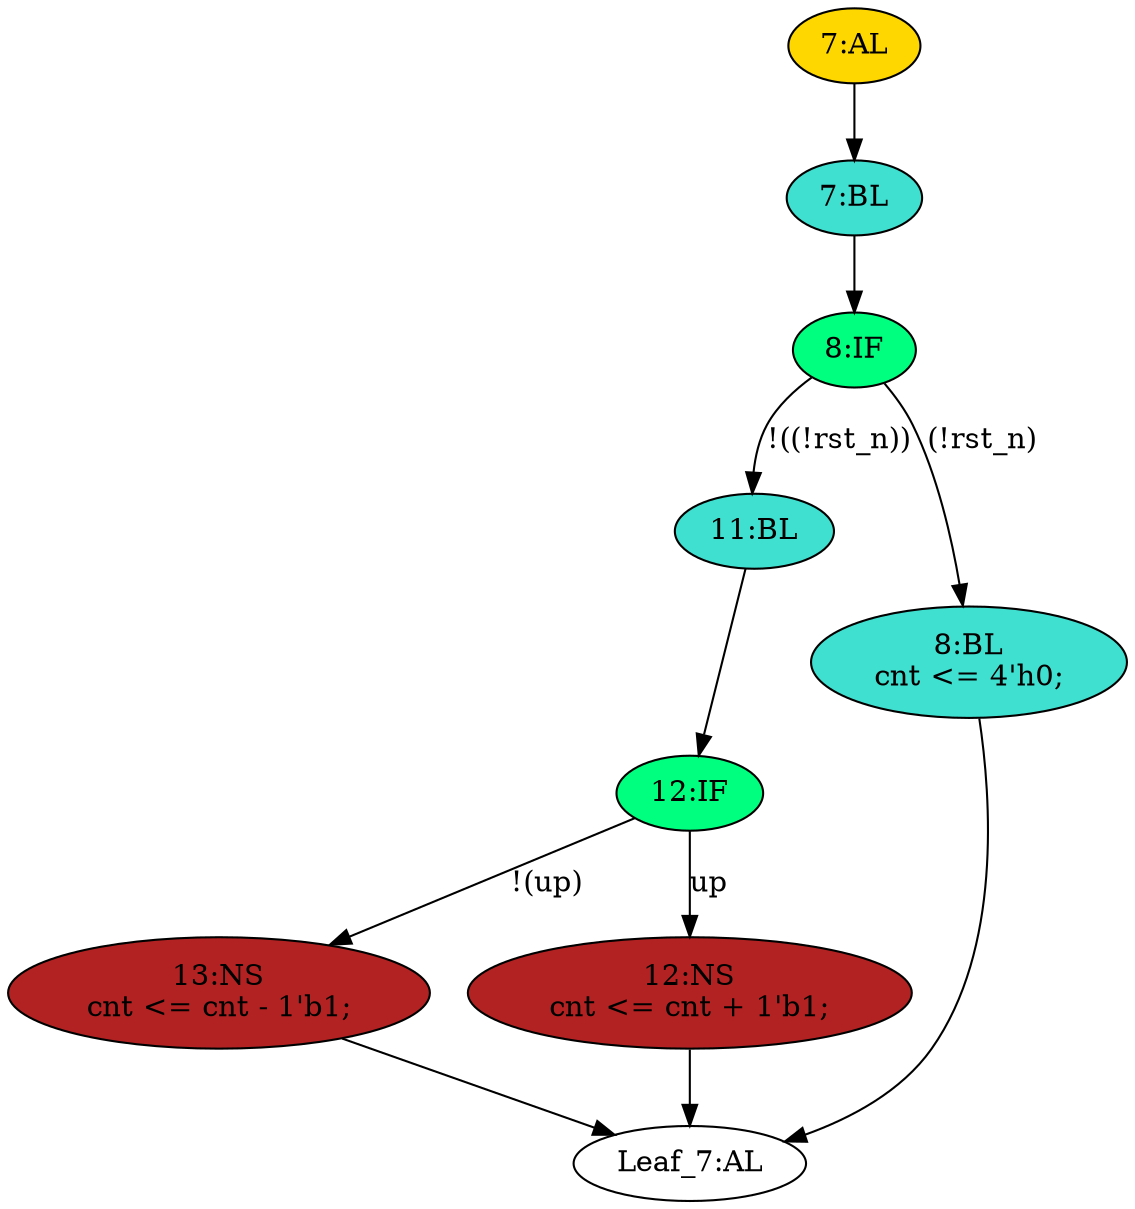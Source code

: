 strict digraph "" {
	node [label="\N"];
	"Leaf_7:AL"	 [def_var="['cnt']",
		label="Leaf_7:AL"];
	"12:IF"	 [ast="<pyverilog.vparser.ast.IfStatement object at 0x7f4e775c9790>",
		fillcolor=springgreen,
		label="12:IF",
		statements="[]",
		style=filled,
		typ=IfStatement];
	"13:NS"	 [ast="<pyverilog.vparser.ast.NonblockingSubstitution object at 0x7f4e775c98d0>",
		fillcolor=firebrick,
		label="13:NS
cnt <= cnt - 1'b1;",
		statements="[<pyverilog.vparser.ast.NonblockingSubstitution object at 0x7f4e775c98d0>]",
		style=filled,
		typ=NonblockingSubstitution];
	"12:IF" -> "13:NS"	 [cond="['up']",
		label="!(up)",
		lineno=12];
	"12:NS"	 [ast="<pyverilog.vparser.ast.NonblockingSubstitution object at 0x7f4e775c9b10>",
		fillcolor=firebrick,
		label="12:NS
cnt <= cnt + 1'b1;",
		statements="[<pyverilog.vparser.ast.NonblockingSubstitution object at 0x7f4e775c9b10>]",
		style=filled,
		typ=NonblockingSubstitution];
	"12:IF" -> "12:NS"	 [cond="['up']",
		label=up,
		lineno=12];
	"11:BL"	 [ast="<pyverilog.vparser.ast.Block object at 0x7f4e775c9d10>",
		fillcolor=turquoise,
		label="11:BL",
		statements="[]",
		style=filled,
		typ=Block];
	"11:BL" -> "12:IF"	 [cond="[]",
		lineno=None];
	"8:BL"	 [ast="<pyverilog.vparser.ast.Block object at 0x7f4e775c9e50>",
		fillcolor=turquoise,
		label="8:BL
cnt <= 4'h0;",
		statements="[<pyverilog.vparser.ast.NonblockingSubstitution object at 0x7f4e77cead10>]",
		style=filled,
		typ=Block];
	"8:BL" -> "Leaf_7:AL"	 [cond="[]",
		lineno=None];
	"7:BL"	 [ast="<pyverilog.vparser.ast.Block object at 0x7f4e775c9e90>",
		fillcolor=turquoise,
		label="7:BL",
		statements="[]",
		style=filled,
		typ=Block];
	"8:IF"	 [ast="<pyverilog.vparser.ast.IfStatement object at 0x7f4e775c9ed0>",
		fillcolor=springgreen,
		label="8:IF",
		statements="[]",
		style=filled,
		typ=IfStatement];
	"7:BL" -> "8:IF"	 [cond="[]",
		lineno=None];
	"13:NS" -> "Leaf_7:AL"	 [cond="[]",
		lineno=None];
	"12:NS" -> "Leaf_7:AL"	 [cond="[]",
		lineno=None];
	"7:AL"	 [ast="<pyverilog.vparser.ast.Always object at 0x7f4e775d7050>",
		clk_sens=True,
		fillcolor=gold,
		label="7:AL",
		sens="['clk']",
		statements="[]",
		style=filled,
		typ=Always,
		use_var="['rst_n', 'cnt', 'up']"];
	"7:AL" -> "7:BL"	 [cond="[]",
		lineno=None];
	"8:IF" -> "11:BL"	 [cond="['rst_n']",
		label="!((!rst_n))",
		lineno=8];
	"8:IF" -> "8:BL"	 [cond="['rst_n']",
		label="(!rst_n)",
		lineno=8];
}
